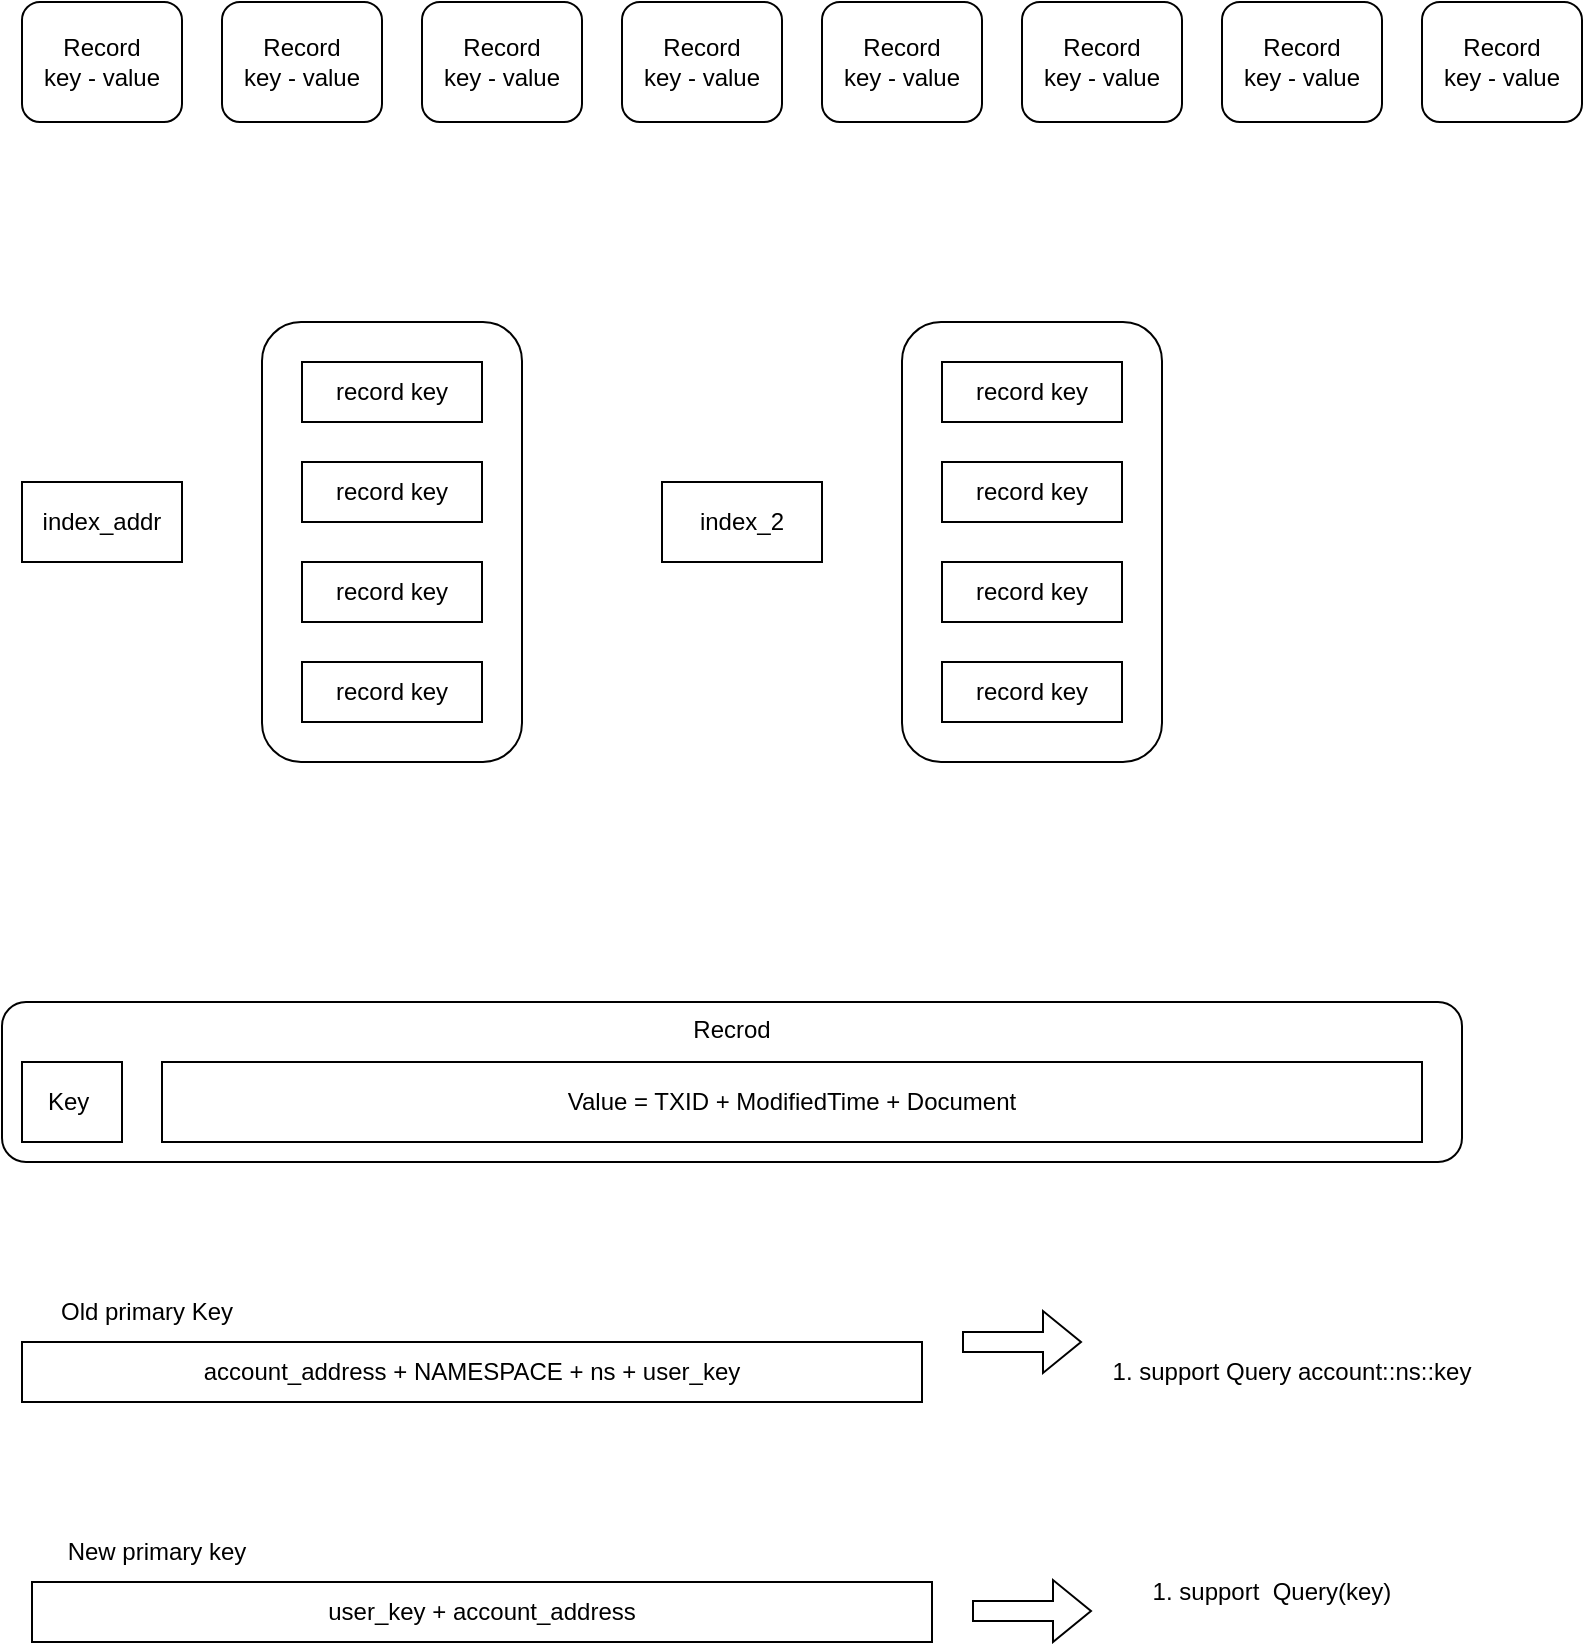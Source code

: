 <mxfile version="20.8.10" type="github">
  <diagram name="Page-1" id="Nr-ZPTDzSXNh9YXBG3D3">
    <mxGraphModel dx="809" dy="559" grid="1" gridSize="10" guides="1" tooltips="1" connect="1" arrows="1" fold="1" page="1" pageScale="1" pageWidth="827" pageHeight="1169" math="0" shadow="0">
      <root>
        <mxCell id="0" />
        <mxCell id="1" parent="0" />
        <mxCell id="SE8nr3ef7S7woqF1FX29-1" value="Record&lt;br&gt;key - value" style="rounded=1;whiteSpace=wrap;html=1;" parent="1" vertex="1">
          <mxGeometry x="120" y="160" width="80" height="60" as="geometry" />
        </mxCell>
        <mxCell id="SE8nr3ef7S7woqF1FX29-9" value="Record&lt;br style=&quot;border-color: var(--border-color);&quot;&gt;key - value" style="rounded=1;whiteSpace=wrap;html=1;" parent="1" vertex="1">
          <mxGeometry x="220" y="160" width="80" height="60" as="geometry" />
        </mxCell>
        <mxCell id="SE8nr3ef7S7woqF1FX29-10" value="Record&lt;br style=&quot;border-color: var(--border-color);&quot;&gt;key - value" style="rounded=1;whiteSpace=wrap;html=1;" parent="1" vertex="1">
          <mxGeometry x="320" y="160" width="80" height="60" as="geometry" />
        </mxCell>
        <mxCell id="SE8nr3ef7S7woqF1FX29-11" value="Record&lt;br style=&quot;border-color: var(--border-color);&quot;&gt;key - value" style="rounded=1;whiteSpace=wrap;html=1;" parent="1" vertex="1">
          <mxGeometry x="420" y="160" width="80" height="60" as="geometry" />
        </mxCell>
        <mxCell id="SE8nr3ef7S7woqF1FX29-12" value="Record&lt;br style=&quot;border-color: var(--border-color);&quot;&gt;key - value" style="rounded=1;whiteSpace=wrap;html=1;" parent="1" vertex="1">
          <mxGeometry x="520" y="160" width="80" height="60" as="geometry" />
        </mxCell>
        <mxCell id="SE8nr3ef7S7woqF1FX29-13" value="Record&lt;br style=&quot;border-color: var(--border-color);&quot;&gt;key - value" style="rounded=1;whiteSpace=wrap;html=1;" parent="1" vertex="1">
          <mxGeometry x="620" y="160" width="80" height="60" as="geometry" />
        </mxCell>
        <mxCell id="SE8nr3ef7S7woqF1FX29-14" value="Record&lt;br style=&quot;border-color: var(--border-color);&quot;&gt;key - value" style="rounded=1;whiteSpace=wrap;html=1;" parent="1" vertex="1">
          <mxGeometry x="720" y="160" width="80" height="60" as="geometry" />
        </mxCell>
        <mxCell id="SE8nr3ef7S7woqF1FX29-15" value="Record&lt;br style=&quot;border-color: var(--border-color);&quot;&gt;key - value" style="rounded=1;whiteSpace=wrap;html=1;" parent="1" vertex="1">
          <mxGeometry x="820" y="160" width="80" height="60" as="geometry" />
        </mxCell>
        <mxCell id="SE8nr3ef7S7woqF1FX29-16" value="index_addr" style="rounded=0;whiteSpace=wrap;html=1;" parent="1" vertex="1">
          <mxGeometry x="120" y="400" width="80" height="40" as="geometry" />
        </mxCell>
        <mxCell id="SE8nr3ef7S7woqF1FX29-18" value="" style="rounded=1;whiteSpace=wrap;html=1;" parent="1" vertex="1">
          <mxGeometry x="240" y="320" width="130" height="220" as="geometry" />
        </mxCell>
        <mxCell id="SE8nr3ef7S7woqF1FX29-19" value="record key" style="rounded=0;whiteSpace=wrap;html=1;" parent="1" vertex="1">
          <mxGeometry x="260" y="340" width="90" height="30" as="geometry" />
        </mxCell>
        <mxCell id="SE8nr3ef7S7woqF1FX29-20" value="record key" style="rounded=0;whiteSpace=wrap;html=1;" parent="1" vertex="1">
          <mxGeometry x="260" y="390" width="90" height="30" as="geometry" />
        </mxCell>
        <mxCell id="SE8nr3ef7S7woqF1FX29-21" value="record key" style="rounded=0;whiteSpace=wrap;html=1;" parent="1" vertex="1">
          <mxGeometry x="260" y="440" width="90" height="30" as="geometry" />
        </mxCell>
        <mxCell id="SE8nr3ef7S7woqF1FX29-22" value="record key" style="rounded=0;whiteSpace=wrap;html=1;" parent="1" vertex="1">
          <mxGeometry x="260" y="490" width="90" height="30" as="geometry" />
        </mxCell>
        <mxCell id="SE8nr3ef7S7woqF1FX29-24" value="index_2" style="rounded=0;whiteSpace=wrap;html=1;" parent="1" vertex="1">
          <mxGeometry x="440" y="400" width="80" height="40" as="geometry" />
        </mxCell>
        <mxCell id="SE8nr3ef7S7woqF1FX29-25" value="" style="rounded=1;whiteSpace=wrap;html=1;" parent="1" vertex="1">
          <mxGeometry x="560" y="320" width="130" height="220" as="geometry" />
        </mxCell>
        <mxCell id="SE8nr3ef7S7woqF1FX29-26" value="record key" style="rounded=0;whiteSpace=wrap;html=1;" parent="1" vertex="1">
          <mxGeometry x="580" y="340" width="90" height="30" as="geometry" />
        </mxCell>
        <mxCell id="SE8nr3ef7S7woqF1FX29-27" value="record key" style="rounded=0;whiteSpace=wrap;html=1;" parent="1" vertex="1">
          <mxGeometry x="580" y="390" width="90" height="30" as="geometry" />
        </mxCell>
        <mxCell id="SE8nr3ef7S7woqF1FX29-28" value="record key" style="rounded=0;whiteSpace=wrap;html=1;" parent="1" vertex="1">
          <mxGeometry x="580" y="440" width="90" height="30" as="geometry" />
        </mxCell>
        <mxCell id="SE8nr3ef7S7woqF1FX29-29" value="record key" style="rounded=0;whiteSpace=wrap;html=1;" parent="1" vertex="1">
          <mxGeometry x="580" y="490" width="90" height="30" as="geometry" />
        </mxCell>
        <mxCell id="SE8nr3ef7S7woqF1FX29-30" value="Recrod" style="rounded=1;whiteSpace=wrap;html=1;verticalAlign=top;" parent="1" vertex="1">
          <mxGeometry x="110" y="660" width="730" height="80" as="geometry" />
        </mxCell>
        <mxCell id="SE8nr3ef7S7woqF1FX29-31" value="Key&amp;nbsp;" style="rounded=0;whiteSpace=wrap;html=1;" parent="1" vertex="1">
          <mxGeometry x="120" y="690" width="50" height="40" as="geometry" />
        </mxCell>
        <mxCell id="SE8nr3ef7S7woqF1FX29-32" value="Value = TXID + ModifiedTime + Document" style="rounded=0;whiteSpace=wrap;html=1;" parent="1" vertex="1">
          <mxGeometry x="190" y="690" width="630" height="40" as="geometry" />
        </mxCell>
        <mxCell id="BuYLjKyW8J0pdunKHrLs-1" value="account_address + NAMESPACE + ns + user_key" style="rounded=0;whiteSpace=wrap;html=1;" vertex="1" parent="1">
          <mxGeometry x="120" y="830" width="450" height="30" as="geometry" />
        </mxCell>
        <mxCell id="BuYLjKyW8J0pdunKHrLs-2" value="Old primary Key" style="text;html=1;strokeColor=none;fillColor=none;align=center;verticalAlign=middle;whiteSpace=wrap;rounded=0;" vertex="1" parent="1">
          <mxGeometry x="115" y="800" width="135" height="30" as="geometry" />
        </mxCell>
        <mxCell id="BuYLjKyW8J0pdunKHrLs-3" value="" style="shape=flexArrow;endArrow=classic;html=1;rounded=0;" edge="1" parent="1">
          <mxGeometry width="50" height="50" relative="1" as="geometry">
            <mxPoint x="590" y="830" as="sourcePoint" />
            <mxPoint x="650" y="830" as="targetPoint" />
          </mxGeometry>
        </mxCell>
        <mxCell id="BuYLjKyW8J0pdunKHrLs-4" value="1. support Query account::ns::key" style="text;html=1;strokeColor=none;fillColor=none;align=center;verticalAlign=middle;whiteSpace=wrap;rounded=0;" vertex="1" parent="1">
          <mxGeometry x="650" y="830" width="210" height="30" as="geometry" />
        </mxCell>
        <mxCell id="BuYLjKyW8J0pdunKHrLs-5" value="user_key + account_address" style="rounded=0;whiteSpace=wrap;html=1;" vertex="1" parent="1">
          <mxGeometry x="125" y="950" width="450" height="30" as="geometry" />
        </mxCell>
        <mxCell id="BuYLjKyW8J0pdunKHrLs-6" value="New primary key" style="text;html=1;strokeColor=none;fillColor=none;align=center;verticalAlign=middle;whiteSpace=wrap;rounded=0;" vertex="1" parent="1">
          <mxGeometry x="120" y="920" width="135" height="30" as="geometry" />
        </mxCell>
        <mxCell id="BuYLjKyW8J0pdunKHrLs-7" value="" style="shape=flexArrow;endArrow=classic;html=1;rounded=0;" edge="1" parent="1">
          <mxGeometry width="50" height="50" relative="1" as="geometry">
            <mxPoint x="595" y="964.5" as="sourcePoint" />
            <mxPoint x="655" y="964.5" as="targetPoint" />
          </mxGeometry>
        </mxCell>
        <mxCell id="BuYLjKyW8J0pdunKHrLs-8" value="1. support&amp;nbsp; Query(key)" style="text;html=1;strokeColor=none;fillColor=none;align=center;verticalAlign=middle;whiteSpace=wrap;rounded=0;" vertex="1" parent="1">
          <mxGeometry x="680" y="940" width="130" height="30" as="geometry" />
        </mxCell>
      </root>
    </mxGraphModel>
  </diagram>
</mxfile>
